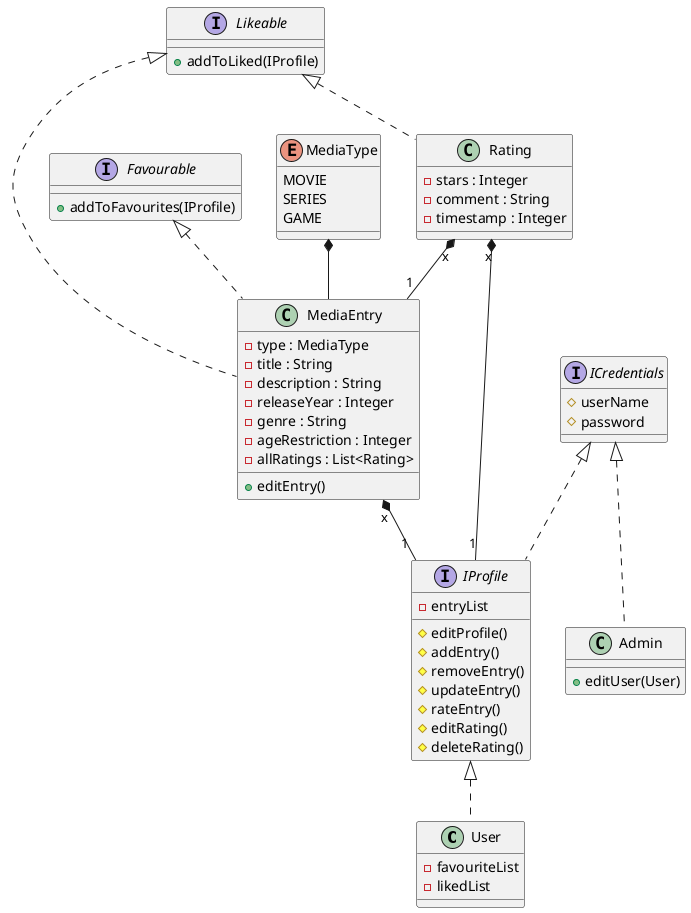 @startuml

class User {
    -favouriteList
    -likedList
}
class Admin {
    +editUser(User)
}
class MediaEntry {
    -type : MediaType
    -title : String
    -description : String
    -releaseYear : Integer
    -genre : String
    -ageRestriction : Integer
    -allRatings : List<Rating>
    +editEntry()
}
class Rating {
    -stars : Integer
    -comment : String
    -timestamp : Integer
}
interface IProfile {
    -entryList
    #editProfile()
    #addEntry()
    #removeEntry()
    #updateEntry()
    #rateEntry()
    #editRating()
    #deleteRating()
}
interface ICredentials {
    #userName
    #password
}
interface Likeable {
    +addToLiked(IProfile)
}
interface Favourable {
    +addToFavourites(IProfile)
}
enum MediaType {
    MOVIE
    SERIES
    GAME
}

ICredentials <|.. Admin
IProfile <|.. User
ICredentials <|.. IProfile
MediaEntry "x" *-- "1 " IProfile
Rating "x" *-- "1" MediaEntry
Likeable <|.. Rating
Likeable <|.. MediaEntry
Favourable <|.. MediaEntry
Rating "x" *-- "1" IProfile
MediaType *-- MediaEntry

@enduml